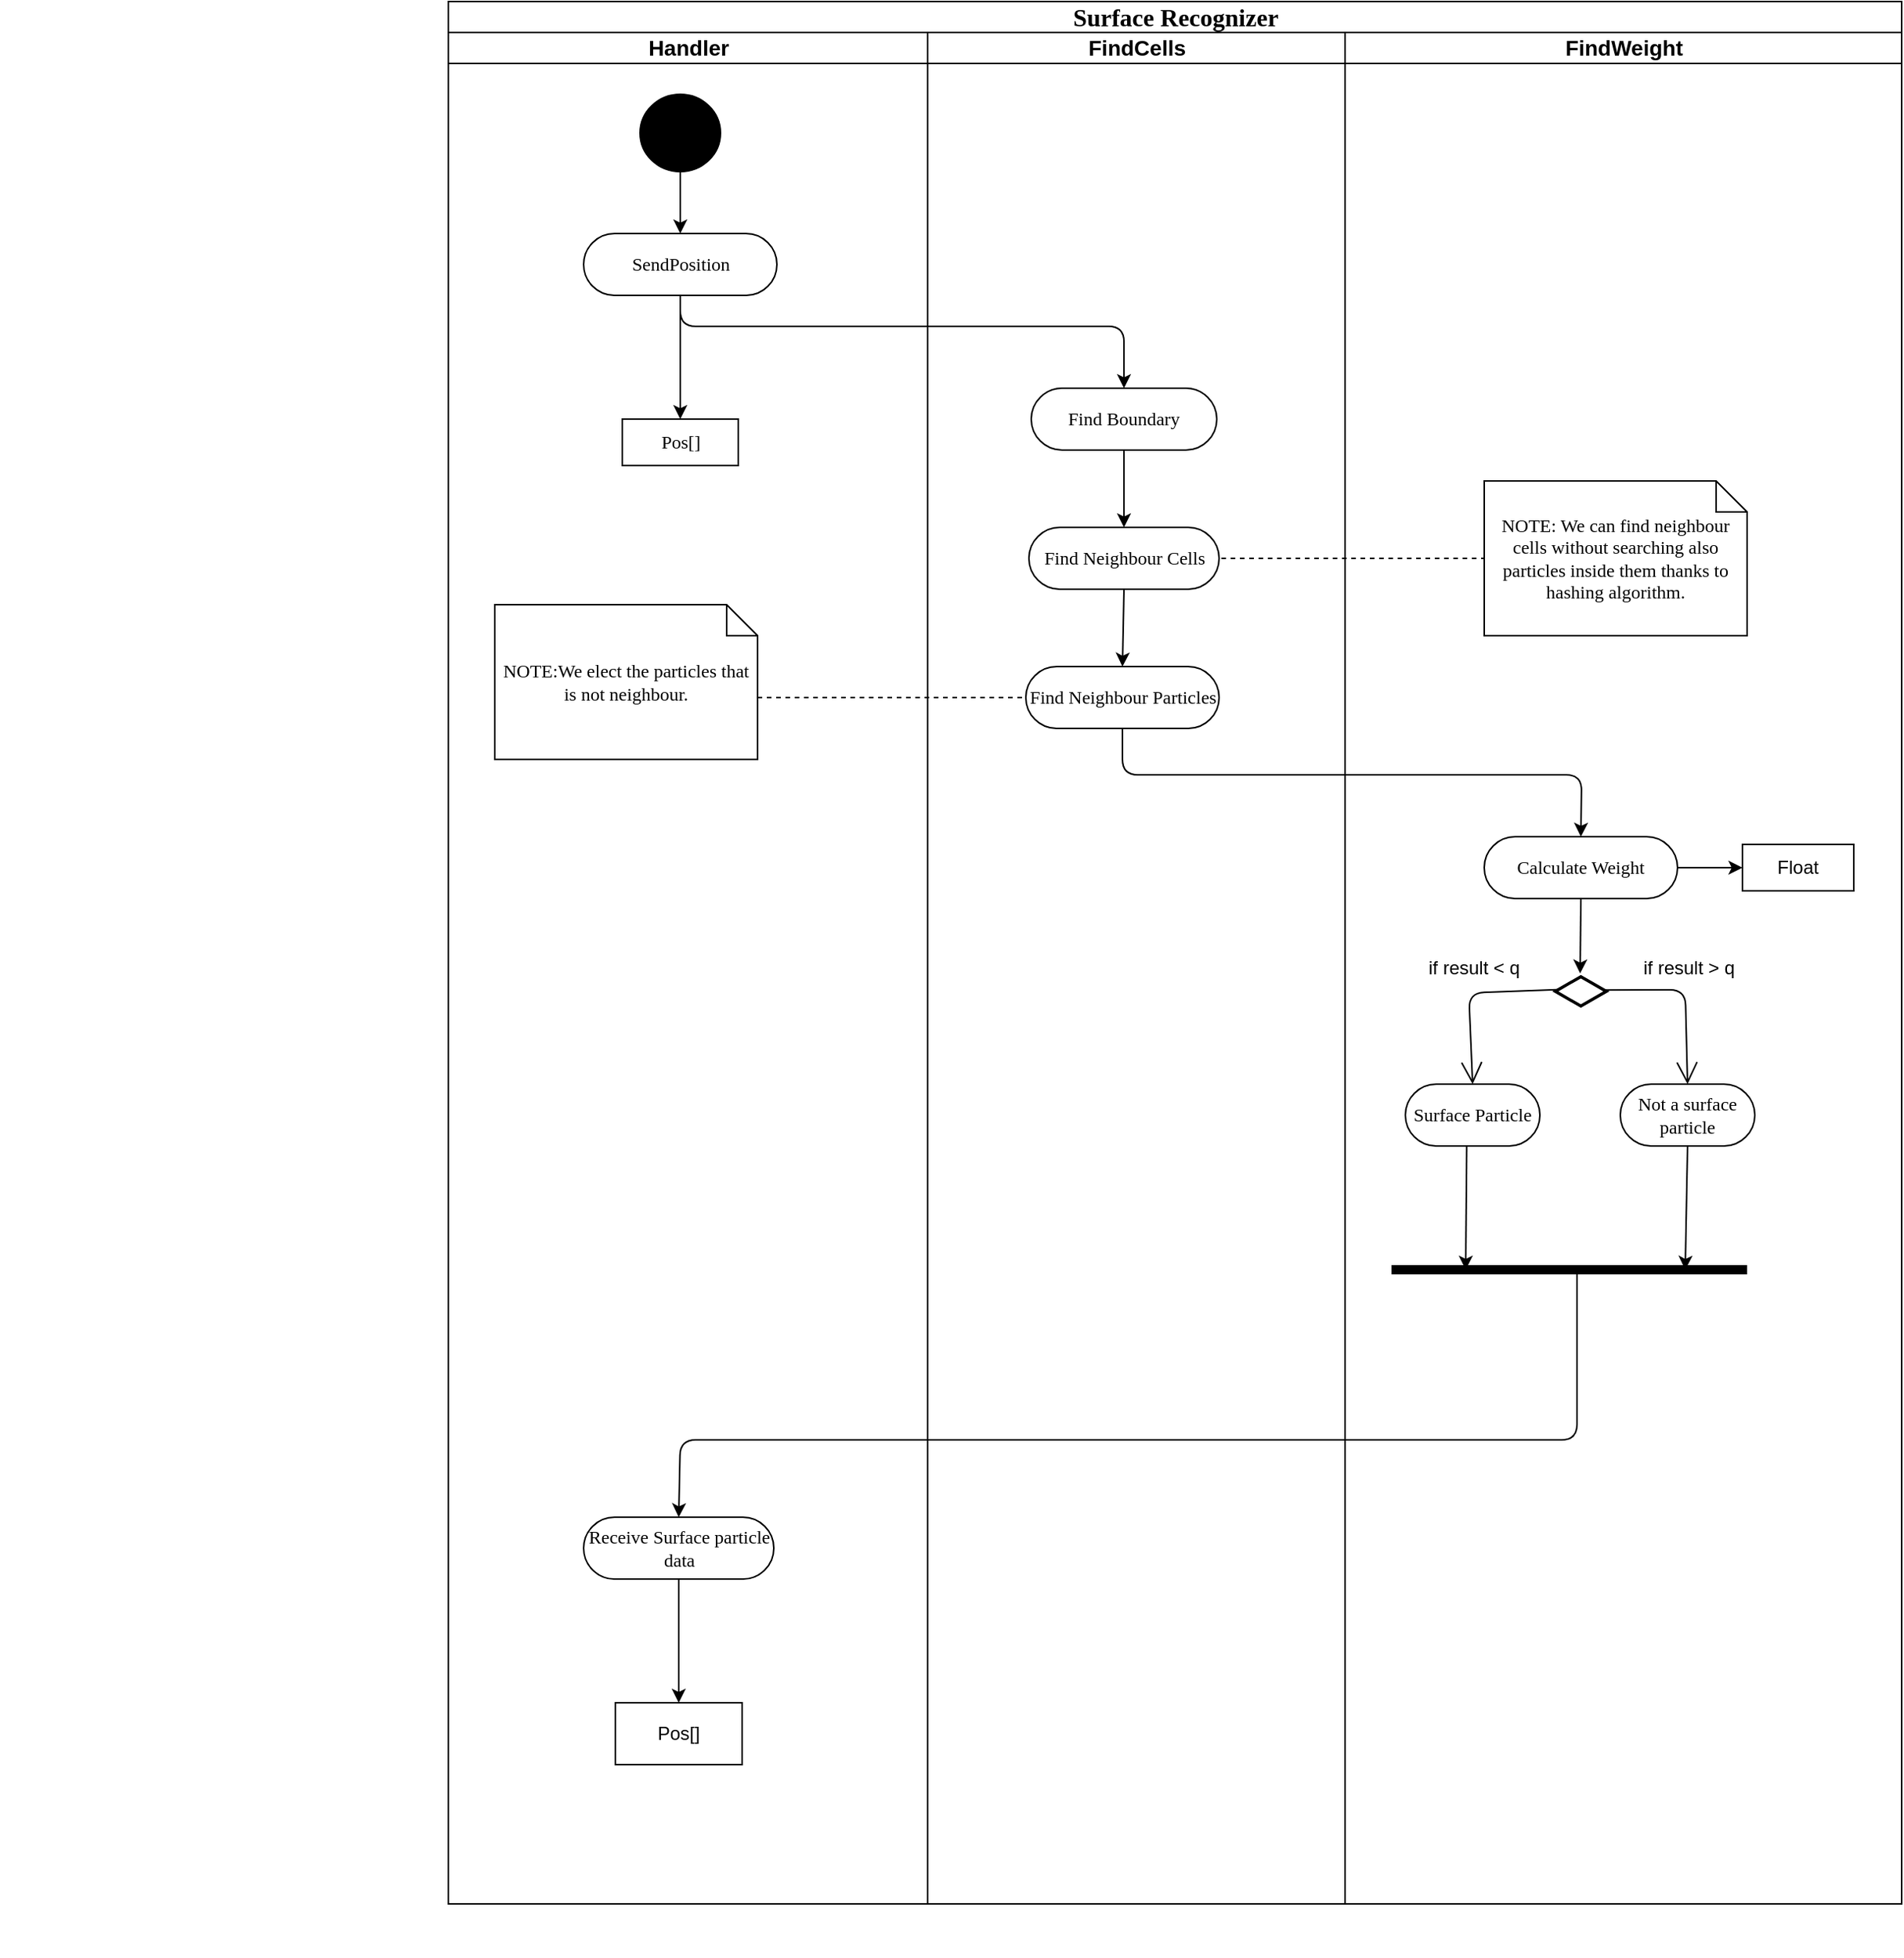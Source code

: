 <mxfile version="12.4.3" type="device" pages="1"><diagram name="Page-1" id="0783ab3e-0a74-02c8-0abd-f7b4e66b4bec"><mxGraphModel dx="2523" dy="1939" grid="1" gridSize="10" guides="1" tooltips="1" connect="1" arrows="1" fold="1" page="1" pageScale="1" pageWidth="850" pageHeight="1100" background="#ffffff" math="0" shadow="0"><root><mxCell id="0"/><mxCell id="1" parent="0"/><mxCell id="iyxIDx-SKi2XZ2hmheYC-2" value="&lt;font style=&quot;font-size: 16px&quot;&gt;Surface Recognizer&lt;/font&gt;" style="swimlane;html=1;childLayout=stackLayout;startSize=20;rounded=0;shadow=0;comic=0;labelBackgroundColor=none;strokeWidth=1;fontFamily=Verdana;fontSize=12;align=center;" parent="1" vertex="1"><mxGeometry x="-480" y="-220" width="940" height="1230" as="geometry"><mxRectangle x="40" y="20" width="60" height="20" as="alternateBounds"/></mxGeometry></mxCell><mxCell id="iyxIDx-SKi2XZ2hmheYC-3" value="&lt;font style=&quot;font-size: 14px&quot;&gt;Handler&lt;/font&gt;" style="swimlane;html=1;startSize=20;" parent="iyxIDx-SKi2XZ2hmheYC-2" vertex="1"><mxGeometry y="20" width="310" height="1210" as="geometry"/></mxCell><mxCell id="iyxIDx-SKi2XZ2hmheYC-128" value="" style="ellipse;whiteSpace=wrap;html=1;rounded=0;shadow=0;comic=0;labelBackgroundColor=none;strokeWidth=1;fillColor=#000000;fontFamily=Verdana;fontSize=12;align=center;" parent="iyxIDx-SKi2XZ2hmheYC-3" vertex="1"><mxGeometry x="124" y="40" width="52" height="50" as="geometry"/></mxCell><mxCell id="iyxIDx-SKi2XZ2hmheYC-133" value="SendPosition" style="rounded=1;whiteSpace=wrap;html=1;shadow=0;comic=0;labelBackgroundColor=none;strokeWidth=1;fontFamily=Verdana;fontSize=12;align=center;arcSize=50;" parent="iyxIDx-SKi2XZ2hmheYC-3" vertex="1"><mxGeometry x="87.5" y="130" width="125" height="40" as="geometry"/></mxCell><mxCell id="iyxIDx-SKi2XZ2hmheYC-138" value="Pos[]" style="rounded=0;whiteSpace=wrap;html=1;shadow=0;comic=0;labelBackgroundColor=none;strokeWidth=1;fontFamily=Verdana;fontSize=12;align=center;arcSize=50;" parent="iyxIDx-SKi2XZ2hmheYC-3" vertex="1"><mxGeometry x="112.5" y="250" width="75" height="30" as="geometry"/></mxCell><mxCell id="9pK3nnr7afZYVy23vYZ--10" value="" style="endArrow=classic;html=1;entryX=0.5;entryY=0;entryDx=0;entryDy=0;exitX=0.5;exitY=1;exitDx=0;exitDy=0;" parent="iyxIDx-SKi2XZ2hmheYC-3" source="iyxIDx-SKi2XZ2hmheYC-128" target="iyxIDx-SKi2XZ2hmheYC-133" edge="1"><mxGeometry width="50" height="50" relative="1" as="geometry"><mxPoint x="30" y="340" as="sourcePoint"/><mxPoint x="80" y="290" as="targetPoint"/></mxGeometry></mxCell><mxCell id="9pK3nnr7afZYVy23vYZ--27" value="Receive Surface particle data" style="rounded=1;whiteSpace=wrap;html=1;shadow=0;comic=0;labelBackgroundColor=none;strokeWidth=1;fontFamily=Verdana;fontSize=12;align=center;arcSize=50;" parent="iyxIDx-SKi2XZ2hmheYC-3" vertex="1"><mxGeometry x="87.5" y="960" width="123" height="40" as="geometry"/></mxCell><mxCell id="9pK3nnr7afZYVy23vYZ--31" value="" style="endArrow=classic;html=1;strokeWidth=1;exitX=0.5;exitY=1;exitDx=0;exitDy=0;entryX=0.5;entryY=0;entryDx=0;entryDy=0;" parent="iyxIDx-SKi2XZ2hmheYC-3" source="iyxIDx-SKi2XZ2hmheYC-133" target="iyxIDx-SKi2XZ2hmheYC-138" edge="1"><mxGeometry width="50" height="50" relative="1" as="geometry"><mxPoint x="110" y="370" as="sourcePoint"/><mxPoint x="160" y="320" as="targetPoint"/></mxGeometry></mxCell><mxCell id="9pK3nnr7afZYVy23vYZ--33" value="Pos[]" style="rounded=0;whiteSpace=wrap;html=1;strokeWidth=1;" parent="iyxIDx-SKi2XZ2hmheYC-3" vertex="1"><mxGeometry x="108" y="1080" width="82" height="40" as="geometry"/></mxCell><mxCell id="9pK3nnr7afZYVy23vYZ--34" value="" style="endArrow=classic;html=1;strokeWidth=1;entryX=0.5;entryY=0;entryDx=0;entryDy=0;exitX=0.5;exitY=1;exitDx=0;exitDy=0;" parent="iyxIDx-SKi2XZ2hmheYC-3" target="9pK3nnr7afZYVy23vYZ--33" edge="1" source="9pK3nnr7afZYVy23vYZ--27"><mxGeometry width="50" height="50" relative="1" as="geometry"><mxPoint x="86" y="1000" as="sourcePoint"/><mxPoint x="240" y="990" as="targetPoint"/></mxGeometry></mxCell><mxCell id="iyxIDx-SKi2XZ2hmheYC-134" value="NOTE:We elect the particles that is not neighbour." style="shape=note;whiteSpace=wrap;html=1;rounded=0;shadow=0;comic=0;labelBackgroundColor=none;strokeWidth=1;fontFamily=Verdana;fontSize=12;align=center;size=20;" parent="iyxIDx-SKi2XZ2hmheYC-3" vertex="1"><mxGeometry x="30" y="370" width="170" height="100" as="geometry"/></mxCell><mxCell id="iyxIDx-SKi2XZ2hmheYC-12" value="&lt;font style=&quot;font-size: 14px&quot;&gt;FindCells&lt;/font&gt;" style="swimlane;html=1;startSize=20;" parent="iyxIDx-SKi2XZ2hmheYC-2" vertex="1"><mxGeometry x="310" y="20" width="270" height="1210" as="geometry"/></mxCell><mxCell id="iyxIDx-SKi2XZ2hmheYC-132" value="Find Boundary" style="rounded=1;whiteSpace=wrap;html=1;shadow=0;comic=0;labelBackgroundColor=none;strokeWidth=1;fontFamily=Verdana;fontSize=12;align=center;arcSize=50;" parent="iyxIDx-SKi2XZ2hmheYC-12" vertex="1"><mxGeometry x="67" y="230" width="120" height="40" as="geometry"/></mxCell><mxCell id="iyxIDx-SKi2XZ2hmheYC-142" value="Find Neighbour Cells" style="rounded=1;whiteSpace=wrap;html=1;shadow=0;comic=0;labelBackgroundColor=none;strokeWidth=1;fontFamily=Verdana;fontSize=12;align=center;arcSize=50;" parent="iyxIDx-SKi2XZ2hmheYC-12" vertex="1"><mxGeometry x="65.5" y="320" width="123" height="40" as="geometry"/></mxCell><mxCell id="9pK3nnr7afZYVy23vYZ--2" value="Find Neighbour Particles" style="rounded=1;whiteSpace=wrap;html=1;shadow=0;comic=0;labelBackgroundColor=none;strokeWidth=1;fontFamily=Verdana;fontSize=12;align=center;arcSize=50;" parent="iyxIDx-SKi2XZ2hmheYC-12" vertex="1"><mxGeometry x="63.5" y="410" width="125" height="40" as="geometry"/></mxCell><mxCell id="9pK3nnr7afZYVy23vYZ--11" value="" style="endArrow=classic;html=1;exitX=0.5;exitY=1;exitDx=0;exitDy=0;entryX=0.5;entryY=0;entryDx=0;entryDy=0;" parent="iyxIDx-SKi2XZ2hmheYC-12" source="iyxIDx-SKi2XZ2hmheYC-132" target="iyxIDx-SKi2XZ2hmheYC-142" edge="1"><mxGeometry width="50" height="50" relative="1" as="geometry"><mxPoint x="210" y="330" as="sourcePoint"/><mxPoint x="260" y="280" as="targetPoint"/></mxGeometry></mxCell><mxCell id="9pK3nnr7afZYVy23vYZ--13" value="" style="endArrow=classic;html=1;exitX=0.5;exitY=1;exitDx=0;exitDy=0;entryX=0.5;entryY=0;entryDx=0;entryDy=0;" parent="iyxIDx-SKi2XZ2hmheYC-12" source="iyxIDx-SKi2XZ2hmheYC-142" target="9pK3nnr7afZYVy23vYZ--2" edge="1"><mxGeometry width="50" height="50" relative="1" as="geometry"><mxPoint x="35.5" y="360" as="sourcePoint"/><mxPoint x="35.5" y="410" as="targetPoint"/></mxGeometry></mxCell><mxCell id="DxAOqmMCSQl9TH2jw-yn-2" value="" style="endArrow=none;dashed=1;html=1;entryX=0;entryY=0.5;entryDx=0;entryDy=0;entryPerimeter=0;" parent="iyxIDx-SKi2XZ2hmheYC-12" target="DxAOqmMCSQl9TH2jw-yn-1" edge="1"><mxGeometry width="50" height="50" relative="1" as="geometry"><mxPoint x="190" y="340" as="sourcePoint"/><mxPoint x="219.86" y="640" as="targetPoint"/></mxGeometry></mxCell><mxCell id="iyxIDx-SKi2XZ2hmheYC-28" value="&lt;font style=&quot;font-size: 14px&quot;&gt;FindWeight&lt;/font&gt;" style="swimlane;html=1;startSize=20;" parent="iyxIDx-SKi2XZ2hmheYC-2" vertex="1"><mxGeometry x="580" y="20" width="360" height="1210" as="geometry"/></mxCell><mxCell id="9pK3nnr7afZYVy23vYZ--5" value="Calculate Weight" style="rounded=1;whiteSpace=wrap;html=1;shadow=0;comic=0;labelBackgroundColor=none;strokeWidth=1;fontFamily=Verdana;fontSize=12;align=center;arcSize=50;" parent="iyxIDx-SKi2XZ2hmheYC-28" vertex="1"><mxGeometry x="90" y="520" width="125" height="40" as="geometry"/></mxCell><mxCell id="iyxIDx-SKi2XZ2hmheYC-144" value="" style="html=1;whiteSpace=wrap;aspect=fixed;shape=isoRectangle;strokeWidth=2;" parent="iyxIDx-SKi2XZ2hmheYC-28" vertex="1"><mxGeometry x="136" y="610" width="33" height="20" as="geometry"/></mxCell><mxCell id="iyxIDx-SKi2XZ2hmheYC-148" value="" style="endArrow=open;endFill=1;endSize=12;html=1;exitX=0.934;exitY=0.458;exitDx=0;exitDy=0;exitPerimeter=0;entryX=0.5;entryY=0;entryDx=0;entryDy=0;" parent="iyxIDx-SKi2XZ2hmheYC-28" source="iyxIDx-SKi2XZ2hmheYC-144" target="iyxIDx-SKi2XZ2hmheYC-150" edge="1"><mxGeometry width="160" relative="1" as="geometry"><mxPoint x="253.5" y="640.0" as="sourcePoint"/><mxPoint x="230" y="670" as="targetPoint"/><Array as="points"><mxPoint x="220" y="619"/></Array></mxGeometry></mxCell><mxCell id="iyxIDx-SKi2XZ2hmheYC-149" value="Surface Particle" style="rounded=1;whiteSpace=wrap;html=1;shadow=0;comic=0;labelBackgroundColor=none;strokeWidth=1;fontFamily=Verdana;fontSize=12;align=center;arcSize=50;" parent="iyxIDx-SKi2XZ2hmheYC-28" vertex="1"><mxGeometry x="39" y="680" width="87" height="40" as="geometry"/></mxCell><mxCell id="iyxIDx-SKi2XZ2hmheYC-145" value="" style="endArrow=open;endFill=1;endSize=12;html=1;entryX=0.5;entryY=0;entryDx=0;entryDy=0;exitX=0.045;exitY=0.445;exitDx=0;exitDy=0;exitPerimeter=0;" parent="iyxIDx-SKi2XZ2hmheYC-28" source="iyxIDx-SKi2XZ2hmheYC-144" target="iyxIDx-SKi2XZ2hmheYC-149" edge="1"><mxGeometry width="160" relative="1" as="geometry"><mxPoint x="124.5" y="621" as="sourcePoint"/><mxPoint x="74.5" y="690" as="targetPoint"/><Array as="points"><mxPoint x="80" y="621"/></Array></mxGeometry></mxCell><mxCell id="iyxIDx-SKi2XZ2hmheYC-150" value="Not a surface particle" style="rounded=1;whiteSpace=wrap;html=1;shadow=0;comic=0;labelBackgroundColor=none;strokeWidth=1;fontFamily=Verdana;fontSize=12;align=center;arcSize=50;" parent="iyxIDx-SKi2XZ2hmheYC-28" vertex="1"><mxGeometry x="178" y="680" width="87" height="40" as="geometry"/></mxCell><mxCell id="iyxIDx-SKi2XZ2hmheYC-146" value="if result &amp;lt; q" style="text;html=1;align=center;verticalAlign=middle;resizable=0;points=[];;autosize=1;" parent="iyxIDx-SKi2XZ2hmheYC-28" vertex="1"><mxGeometry x="47.5" y="595" width="70" height="20" as="geometry"/></mxCell><mxCell id="iyxIDx-SKi2XZ2hmheYC-147" value="if result &amp;gt; q" style="text;html=1;align=center;verticalAlign=middle;resizable=0;points=[];;autosize=1;" parent="iyxIDx-SKi2XZ2hmheYC-28" vertex="1"><mxGeometry x="187" y="595" width="70" height="20" as="geometry"/></mxCell><mxCell id="9pK3nnr7afZYVy23vYZ--16" value="" style="endArrow=classic;html=1;exitX=0.5;exitY=1;exitDx=0;exitDy=0;entryX=0.486;entryY=-0.079;entryDx=0;entryDy=0;entryPerimeter=0;" parent="iyxIDx-SKi2XZ2hmheYC-28" source="9pK3nnr7afZYVy23vYZ--5" target="iyxIDx-SKi2XZ2hmheYC-144" edge="1"><mxGeometry width="50" height="50" relative="1" as="geometry"><mxPoint x="-123" y="380" as="sourcePoint"/><mxPoint x="153" y="601" as="targetPoint"/></mxGeometry></mxCell><mxCell id="9pK3nnr7afZYVy23vYZ--22" value="" style="endArrow=classic;html=1;exitX=0.456;exitY=1.005;exitDx=0;exitDy=0;exitPerimeter=0;" parent="iyxIDx-SKi2XZ2hmheYC-28" source="iyxIDx-SKi2XZ2hmheYC-149" edge="1"><mxGeometry width="50" height="50" relative="1" as="geometry"><mxPoint x="140" y="800" as="sourcePoint"/><mxPoint x="78" y="800" as="targetPoint"/></mxGeometry></mxCell><mxCell id="9pK3nnr7afZYVy23vYZ--24" value="" style="endArrow=none;html=1;strokeWidth=6;" parent="iyxIDx-SKi2XZ2hmheYC-28" edge="1"><mxGeometry width="50" height="50" relative="1" as="geometry"><mxPoint x="30" y="800" as="sourcePoint"/><mxPoint x="260" y="800" as="targetPoint"/></mxGeometry></mxCell><mxCell id="9pK3nnr7afZYVy23vYZ--25" value="" style="endArrow=classic;html=1;exitX=0.5;exitY=1;exitDx=0;exitDy=0;" parent="iyxIDx-SKi2XZ2hmheYC-28" source="iyxIDx-SKi2XZ2hmheYC-150" edge="1"><mxGeometry width="50" height="50" relative="1" as="geometry"><mxPoint x="215.172" y="730.2" as="sourcePoint"/><mxPoint x="220" y="800" as="targetPoint"/></mxGeometry></mxCell><mxCell id="9pK3nnr7afZYVy23vYZ--26" value="" style="endArrow=classic;html=1;strokeWidth=1;entryX=0.5;entryY=0;entryDx=0;entryDy=0;" parent="iyxIDx-SKi2XZ2hmheYC-28" target="9pK3nnr7afZYVy23vYZ--27" edge="1"><mxGeometry width="50" height="50" relative="1" as="geometry"><mxPoint x="150" y="800" as="sourcePoint"/><mxPoint x="-490" y="980" as="targetPoint"/><Array as="points"><mxPoint x="150" y="910"/><mxPoint x="-430" y="910"/></Array></mxGeometry></mxCell><mxCell id="9pK3nnr7afZYVy23vYZ--30" value="Float" style="rounded=0;whiteSpace=wrap;html=1;strokeWidth=1;" parent="iyxIDx-SKi2XZ2hmheYC-28" vertex="1"><mxGeometry x="257" y="525" width="72" height="30" as="geometry"/></mxCell><mxCell id="9pK3nnr7afZYVy23vYZ--32" value="" style="endArrow=classic;html=1;exitX=1;exitY=0.5;exitDx=0;exitDy=0;entryX=0;entryY=0.5;entryDx=0;entryDy=0;" parent="iyxIDx-SKi2XZ2hmheYC-28" source="9pK3nnr7afZYVy23vYZ--5" target="9pK3nnr7afZYVy23vYZ--30" edge="1"><mxGeometry width="50" height="50" relative="1" as="geometry"><mxPoint x="281.0" y="440" as="sourcePoint"/><mxPoint x="280" y="490" as="targetPoint"/></mxGeometry></mxCell><mxCell id="DxAOqmMCSQl9TH2jw-yn-1" value="NOTE: We can find neighbour cells without searching also particles inside them thanks to hashing algorithm." style="shape=note;whiteSpace=wrap;html=1;rounded=0;shadow=0;comic=0;labelBackgroundColor=none;strokeWidth=1;fontFamily=Verdana;fontSize=12;align=center;size=20;" parent="iyxIDx-SKi2XZ2hmheYC-28" vertex="1"><mxGeometry x="90" y="290" width="170" height="100" as="geometry"/></mxCell><mxCell id="9pK3nnr7afZYVy23vYZ--1" value="" style="endArrow=classic;html=1;exitX=0.5;exitY=1;exitDx=0;exitDy=0;entryX=0.5;entryY=0;entryDx=0;entryDy=0;" parent="iyxIDx-SKi2XZ2hmheYC-2" source="iyxIDx-SKi2XZ2hmheYC-133" target="iyxIDx-SKi2XZ2hmheYC-132" edge="1"><mxGeometry width="50" height="50" relative="1" as="geometry"><mxPoint x="130" y="250" as="sourcePoint"/><mxPoint x="480" y="170" as="targetPoint"/><Array as="points"><mxPoint x="150" y="210"/><mxPoint x="437" y="210"/></Array></mxGeometry></mxCell><mxCell id="9pK3nnr7afZYVy23vYZ--15" value="" style="endArrow=classic;html=1;exitX=0.5;exitY=1;exitDx=0;exitDy=0;entryX=0.5;entryY=0;entryDx=0;entryDy=0;" parent="iyxIDx-SKi2XZ2hmheYC-2" source="9pK3nnr7afZYVy23vYZ--2" target="9pK3nnr7afZYVy23vYZ--5" edge="1"><mxGeometry width="50" height="50" relative="1" as="geometry"><mxPoint x="447" y="390" as="sourcePoint"/><mxPoint x="446" y="440" as="targetPoint"/><Array as="points"><mxPoint x="436" y="500"/><mxPoint x="733" y="500"/></Array></mxGeometry></mxCell><mxCell id="9pK3nnr7afZYVy23vYZ--4" value="" style="endArrow=none;dashed=1;html=1;entryX=0;entryY=0.5;entryDx=0;entryDy=0;exitX=0;exitY=0;exitDx=170;exitDy=60;exitPerimeter=0;" parent="iyxIDx-SKi2XZ2hmheYC-2" source="iyxIDx-SKi2XZ2hmheYC-134" target="9pK3nnr7afZYVy23vYZ--2" edge="1"><mxGeometry width="50" height="50" relative="1" as="geometry"><mxPoint x="-200" y="570" as="sourcePoint"/><mxPoint x="-150" y="520" as="targetPoint"/></mxGeometry></mxCell><mxCell id="iyxIDx-SKi2XZ2hmheYC-140" value="" style="text;strokeColor=none;fillColor=none;align=left;verticalAlign=middle;spacingTop=-1;spacingLeft=4;spacingRight=4;rotatable=0;labelPosition=right;points=[];portConstraint=eastwest;" parent="1" vertex="1"><mxGeometry x="-770" y="1030" width="20" height="14" as="geometry"/></mxCell></root></mxGraphModel></diagram></mxfile>